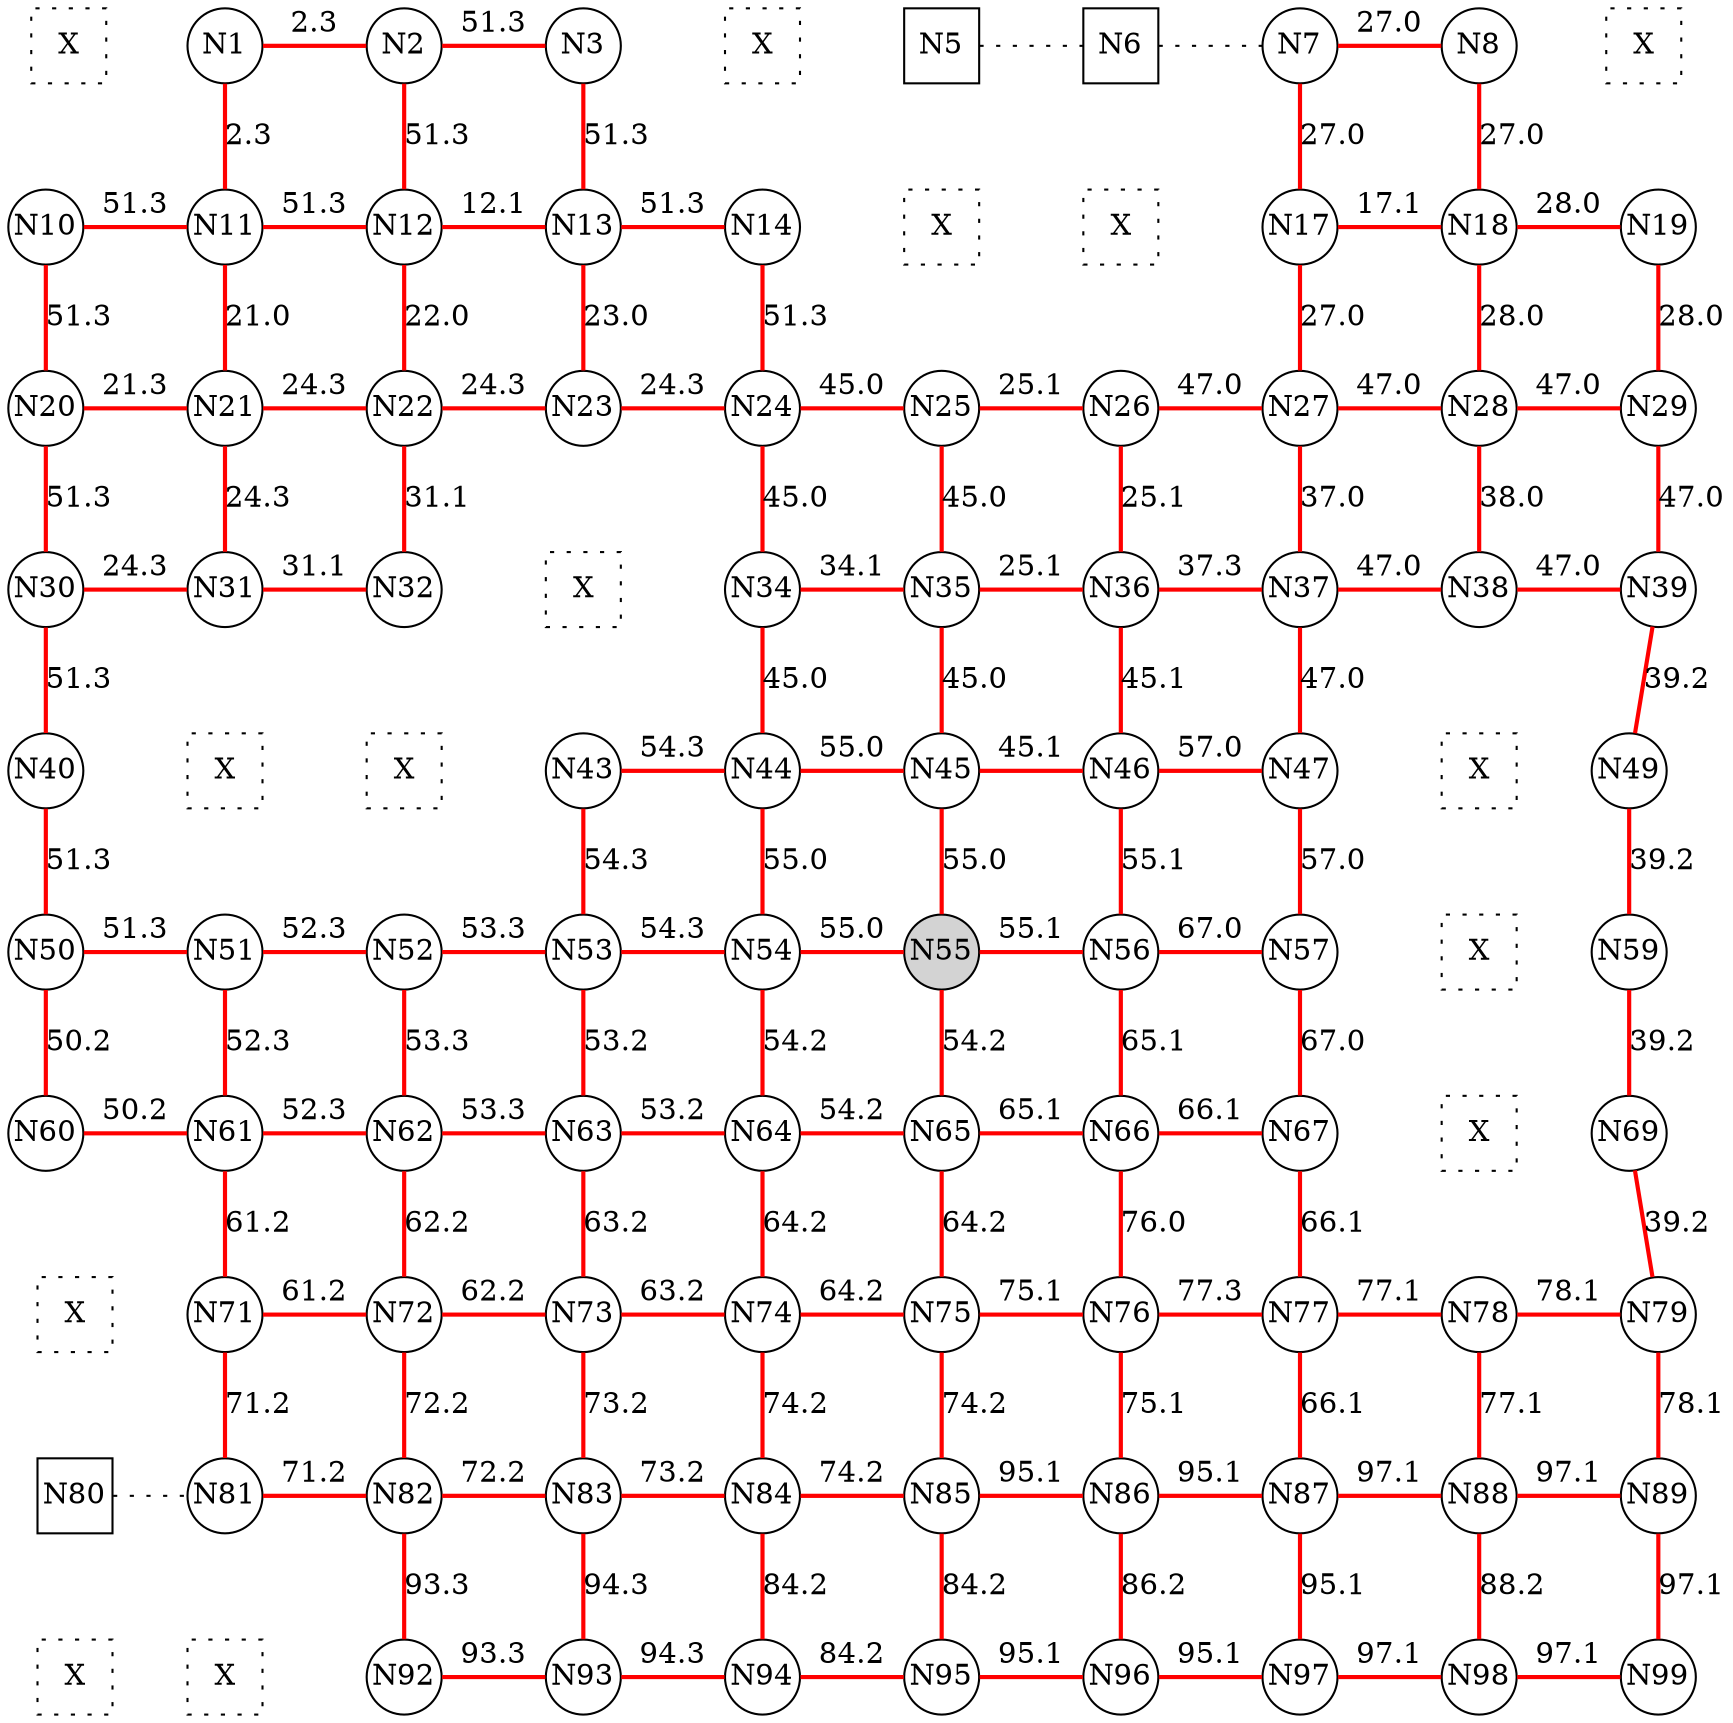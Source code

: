 
 digraph G { graph [layout=dot] 
 {rank=same; N0 [shape=square, style=dotted, fixedsize=true, label=X]; N1 [shape=circle, fixedsize=true]; N2 [shape=circle, fixedsize=true]; N3 [shape=circle, fixedsize=true]; N4 [shape=square, style=dotted, fixedsize=true, label=X]; N5 [shape=square, fixedsize=true]; N6 [shape=square, fixedsize=true]; N7 [shape=circle, fixedsize=true]; N8 [shape=circle, fixedsize=true]; N9 [shape=square, style=dotted, fixedsize=true, label=X];  }
 {rank=same; N10 [shape=circle, fixedsize=true]; N11 [shape=circle, fixedsize=true]; N12 [shape=circle, fixedsize=true]; N13 [shape=circle, fixedsize=true]; N14 [shape=circle, fixedsize=true]; N15 [shape=square, style=dotted, fixedsize=true, label=X]; N16 [shape=square, style=dotted, fixedsize=true, label=X]; N17 [shape=circle, fixedsize=true]; N18 [shape=circle, fixedsize=true]; N19 [shape=circle, fixedsize=true];  }
 {rank=same; N20 [shape=circle, fixedsize=true]; N21 [shape=circle, fixedsize=true]; N22 [shape=circle, fixedsize=true]; N23 [shape=circle, fixedsize=true]; N24 [shape=circle, fixedsize=true]; N25 [shape=circle, fixedsize=true]; N26 [shape=circle, fixedsize=true]; N27 [shape=circle, fixedsize=true]; N28 [shape=circle, fixedsize=true]; N29 [shape=circle, fixedsize=true];  }
 {rank=same; N30 [shape=circle, fixedsize=true]; N31 [shape=circle, fixedsize=true]; N32 [shape=circle, fixedsize=true]; N33 [shape=square, style=dotted, fixedsize=true, label=X]; N34 [shape=circle, fixedsize=true]; N35 [shape=circle, fixedsize=true]; N36 [shape=circle, fixedsize=true]; N37 [shape=circle, fixedsize=true]; N38 [shape=circle, fixedsize=true]; N39 [shape=circle, fixedsize=true];  }
 {rank=same; N40 [shape=circle, fixedsize=true]; N41 [shape=square, style=dotted, fixedsize=true, label=X]; N42 [shape=square, style=dotted, fixedsize=true, label=X]; N43 [shape=circle, fixedsize=true]; N44 [shape=circle, fixedsize=true]; N45 [shape=circle, fixedsize=true]; N46 [shape=circle, fixedsize=true]; N47 [shape=circle, fixedsize=true]; N48 [shape=square, style=dotted, fixedsize=true, label=X]; N49 [shape=circle, fixedsize=true];  }
 {rank=same; N50 [shape=circle, fixedsize=true]; N51 [shape=circle, fixedsize=true]; N52 [shape=circle, fixedsize=true]; N53 [shape=circle, fixedsize=true]; N54 [shape=circle, fixedsize=true]; N55 [shape=circle, style=filled, fixedsize=true]; N56 [shape=circle, fixedsize=true]; N57 [shape=circle, fixedsize=true]; N58 [shape=square, style=dotted, fixedsize=true, label=X]; N59 [shape=circle, fixedsize=true];  }
 {rank=same; N60 [shape=circle, fixedsize=true]; N61 [shape=circle, fixedsize=true]; N62 [shape=circle, fixedsize=true]; N63 [shape=circle, fixedsize=true]; N64 [shape=circle, fixedsize=true]; N65 [shape=circle, fixedsize=true]; N66 [shape=circle, fixedsize=true]; N67 [shape=circle, fixedsize=true]; N68 [shape=square, style=dotted, fixedsize=true, label=X]; N69 [shape=circle, fixedsize=true];  }
 {rank=same; N70 [shape=square, style=dotted, fixedsize=true, label=X]; N71 [shape=circle, fixedsize=true]; N72 [shape=circle, fixedsize=true]; N73 [shape=circle, fixedsize=true]; N74 [shape=circle, fixedsize=true]; N75 [shape=circle, fixedsize=true]; N76 [shape=circle, fixedsize=true]; N77 [shape=circle, fixedsize=true]; N78 [shape=circle, fixedsize=true]; N79 [shape=circle, fixedsize=true];  }
 {rank=same; N80 [shape=square, fixedsize=true]; N81 [shape=circle, fixedsize=true]; N82 [shape=circle, fixedsize=true]; N83 [shape=circle, fixedsize=true]; N84 [shape=circle, fixedsize=true]; N85 [shape=circle, fixedsize=true]; N86 [shape=circle, fixedsize=true]; N87 [shape=circle, fixedsize=true]; N88 [shape=circle, fixedsize=true]; N89 [shape=circle, fixedsize=true];  }
 {rank=same; N90 [shape=square, style=dotted, fixedsize=true, label=X]; N91 [shape=square, style=dotted, fixedsize=true, label=X]; N92 [shape=circle, fixedsize=true]; N93 [shape=circle, fixedsize=true]; N94 [shape=circle, fixedsize=true]; N95 [shape=circle, fixedsize=true]; N96 [shape=circle, fixedsize=true]; N97 [shape=circle, fixedsize=true]; N98 [shape=circle, fixedsize=true]; N99 [shape=circle, fixedsize=true];  }
N0->N1 [dir=none, style=invis, label=" "]
N1->N2 [dir=none, color=red, style=bold, label="2.3"]
N2->N3 [dir=none, color=red, style=bold, label="51.3"]
N3->N4 [dir=none, style=invis, label=" "]
N4->N5 [dir=none, style=invis, label=" "]
N5->N6 [dir=none, style=dotted, label=""]
N6->N7 [dir=none, style=dotted, label=""]
N7->N8 [dir=none, color=red, style=bold, label="27.0"]
N8->N9 [dir=none, style=invis, label=" "]
N10->N11 [dir=none, color=red, style=bold, label="51.3"]
N11->N12 [dir=none, color=red, style=bold, label="51.3"]
N12->N13 [dir=none, color=red, style=bold, label="12.1"]
N13->N14 [dir=none, color=red, style=bold, label="51.3"]
N14->N15 [dir=none, style=invis, label=" "]
N15->N16 [dir=none, style=invis, label=" "]
N16->N17 [dir=none, style=invis, label=" "]
N17->N18 [dir=none, color=red, style=bold, label="17.1"]
N18->N19 [dir=none, color=red, style=bold, label="28.0"]
N20->N21 [dir=none, color=red, style=bold, label="21.3"]
N21->N22 [dir=none, color=red, style=bold, label="24.3"]
N22->N23 [dir=none, color=red, style=bold, label="24.3"]
N23->N24 [dir=none, color=red, style=bold, label="24.3"]
N24->N25 [dir=none, color=red, style=bold, label="45.0"]
N25->N26 [dir=none, color=red, style=bold, label="25.1"]
N26->N27 [dir=none, color=red, style=bold, label="47.0"]
N27->N28 [dir=none, color=red, style=bold, label="47.0"]
N28->N29 [dir=none, color=red, style=bold, label="47.0"]
N30->N31 [dir=none, color=red, style=bold, label="24.3"]
N31->N32 [dir=none, color=red, style=bold, label="31.1"]
N32->N33 [dir=none, style=invis, label=" "]
N33->N34 [dir=none, style=invis, label=" "]
N34->N35 [dir=none, color=red, style=bold, label="34.1"]
N35->N36 [dir=none, color=red, style=bold, label="25.1"]
N36->N37 [dir=none, color=red, style=bold, label="37.3"]
N37->N38 [dir=none, color=red, style=bold, label="47.0"]
N38->N39 [dir=none, color=red, style=bold, label="47.0"]
N40->N41 [dir=none, style=invis, label=" "]
N41->N42 [dir=none, style=invis, label=" "]
N42->N43 [dir=none, style=invis, label=" "]
N43->N44 [dir=none, color=red, style=bold, label="54.3"]
N44->N45 [dir=none, color=red, style=bold, label="55.0"]
N45->N46 [dir=none, color=red, style=bold, label="45.1"]
N46->N47 [dir=none, color=red, style=bold, label="57.0"]
N47->N48 [dir=none, style=invis, label=" "]
N48->N49 [dir=none, style=invis, label=" "]
N50->N51 [dir=none, color=red, style=bold, label="51.3"]
N51->N52 [dir=none, color=red, style=bold, label="52.3"]
N52->N53 [dir=none, color=red, style=bold, label="53.3"]
N53->N54 [dir=none, color=red, style=bold, label="54.3"]
N54->N55 [dir=none, color=red, style=bold, label="55.0"]
N55->N56 [dir=none, color=red, style=bold, label="55.1"]
N56->N57 [dir=none, color=red, style=bold, label="67.0"]
N57->N58 [dir=none, style=invis, label=" "]
N58->N59 [dir=none, style=invis, label=" "]
N60->N61 [dir=none, color=red, style=bold, label="50.2"]
N61->N62 [dir=none, color=red, style=bold, label="52.3"]
N62->N63 [dir=none, color=red, style=bold, label="53.3"]
N63->N64 [dir=none, color=red, style=bold, label="53.2"]
N64->N65 [dir=none, color=red, style=bold, label="54.2"]
N65->N66 [dir=none, color=red, style=bold, label="65.1"]
N66->N67 [dir=none, color=red, style=bold, label="66.1"]
N67->N68 [dir=none, style=invis, label=" "]
N68->N69 [dir=none, style=invis, label=" "]
N70->N71 [dir=none, style=invis, label=" "]
N71->N72 [dir=none, color=red, style=bold, label="61.2"]
N72->N73 [dir=none, color=red, style=bold, label="62.2"]
N73->N74 [dir=none, color=red, style=bold, label="63.2"]
N74->N75 [dir=none, color=red, style=bold, label="64.2"]
N75->N76 [dir=none, color=red, style=bold, label="75.1"]
N76->N77 [dir=none, color=red, style=bold, label="77.3"]
N77->N78 [dir=none, color=red, style=bold, label="77.1"]
N78->N79 [dir=none, color=red, style=bold, label="78.1"]
N80->N81 [dir=none, style=dotted, label=""]
N81->N82 [dir=none, color=red, style=bold, label="71.2"]
N82->N83 [dir=none, color=red, style=bold, label="72.2"]
N83->N84 [dir=none, color=red, style=bold, label="73.2"]
N84->N85 [dir=none, color=red, style=bold, label="74.2"]
N85->N86 [dir=none, color=red, style=bold, label="95.1"]
N86->N87 [dir=none, color=red, style=bold, label="95.1"]
N87->N88 [dir=none, color=red, style=bold, label="97.1"]
N88->N89 [dir=none, color=red, style=bold, label="97.1"]
N90->N91 [dir=none, style=invis, label=" "]
N91->N92 [dir=none, style=invis, label=" "]
N92->N93 [dir=none, color=red, style=bold, label="93.3"]
N93->N94 [dir=none, color=red, style=bold, label="94.3"]
N94->N95 [dir=none, color=red, style=bold, label="84.2"]
N95->N96 [dir=none, color=red, style=bold, label="95.1"]
N96->N97 [dir=none, color=red, style=bold, label="95.1"]
N97->N98 [dir=none, color=red, style=bold, label="97.1"]
N98->N99 [dir=none, color=red, style=bold, label="97.1"]
N0->N10 [dir=none, style=invis, label=" "]
N10->N20 [dir=none, color=red, style=bold, label="51.3"]
N20->N30 [dir=none, color=red, style=bold, label="51.3"]
N30->N40 [dir=none, color=red, style=bold, label="51.3"]
N40->N50 [dir=none, color=red, style=bold, label="51.3"]
N50->N60 [dir=none, color=red, style=bold, label="50.2"]
N60->N70 [dir=none, style=invis, label=" "]
N70->N80 [dir=none, style=invis, label=" "]
N80->N90 [dir=none, style=invis, label=" "]
N1->N11 [dir=none, color=red, style=bold, label="2.3"]
N11->N21 [dir=none, color=red, style=bold, label="21.0"]
N21->N31 [dir=none, color=red, style=bold, label="24.3"]
N31->N41 [dir=none, style=invis, label=" "]
N41->N51 [dir=none, style=invis, label=" "]
N51->N61 [dir=none, color=red, style=bold, label="52.3"]
N61->N71 [dir=none, color=red, style=bold, label="61.2"]
N71->N81 [dir=none, color=red, style=bold, label="71.2"]
N81->N91 [dir=none, style=invis, label=" "]
N2->N12 [dir=none, color=red, style=bold, label="51.3"]
N12->N22 [dir=none, color=red, style=bold, label="22.0"]
N22->N32 [dir=none, color=red, style=bold, label="31.1"]
N32->N42 [dir=none, style=invis, label=" "]
N42->N52 [dir=none, style=invis, label=" "]
N52->N62 [dir=none, color=red, style=bold, label="53.3"]
N62->N72 [dir=none, color=red, style=bold, label="62.2"]
N72->N82 [dir=none, color=red, style=bold, label="72.2"]
N82->N92 [dir=none, color=red, style=bold, label="93.3"]
N3->N13 [dir=none, color=red, style=bold, label="51.3"]
N13->N23 [dir=none, color=red, style=bold, label="23.0"]
N23->N33 [dir=none, style=invis, label=" "]
N33->N43 [dir=none, style=invis, label=" "]
N43->N53 [dir=none, color=red, style=bold, label="54.3"]
N53->N63 [dir=none, color=red, style=bold, label="53.2"]
N63->N73 [dir=none, color=red, style=bold, label="63.2"]
N73->N83 [dir=none, color=red, style=bold, label="73.2"]
N83->N93 [dir=none, color=red, style=bold, label="94.3"]
N4->N14 [dir=none, style=invis, label=" "]
N14->N24 [dir=none, color=red, style=bold, label="51.3"]
N24->N34 [dir=none, color=red, style=bold, label="45.0"]
N34->N44 [dir=none, color=red, style=bold, label="45.0"]
N44->N54 [dir=none, color=red, style=bold, label="55.0"]
N54->N64 [dir=none, color=red, style=bold, label="54.2"]
N64->N74 [dir=none, color=red, style=bold, label="64.2"]
N74->N84 [dir=none, color=red, style=bold, label="74.2"]
N84->N94 [dir=none, color=red, style=bold, label="84.2"]
N5->N15 [dir=none, style=invis, label=" "]
N15->N25 [dir=none, style=invis, label=" "]
N25->N35 [dir=none, color=red, style=bold, label="45.0"]
N35->N45 [dir=none, color=red, style=bold, label="45.0"]
N45->N55 [dir=none, color=red, style=bold, label="55.0"]
N55->N65 [dir=none, color=red, style=bold, label="54.2"]
N65->N75 [dir=none, color=red, style=bold, label="64.2"]
N75->N85 [dir=none, color=red, style=bold, label="74.2"]
N85->N95 [dir=none, color=red, style=bold, label="84.2"]
N6->N16 [dir=none, style=invis, label=" "]
N16->N26 [dir=none, style=invis, label=" "]
N26->N36 [dir=none, color=red, style=bold, label="25.1"]
N36->N46 [dir=none, color=red, style=bold, label="45.1"]
N46->N56 [dir=none, color=red, style=bold, label="55.1"]
N56->N66 [dir=none, color=red, style=bold, label="65.1"]
N66->N76 [dir=none, color=red, style=bold, label="76.0"]
N76->N86 [dir=none, color=red, style=bold, label="75.1"]
N86->N96 [dir=none, color=red, style=bold, label="86.2"]
N7->N17 [dir=none, color=red, style=bold, label="27.0"]
N17->N27 [dir=none, color=red, style=bold, label="27.0"]
N27->N37 [dir=none, color=red, style=bold, label="37.0"]
N37->N47 [dir=none, color=red, style=bold, label="47.0"]
N47->N57 [dir=none, color=red, style=bold, label="57.0"]
N57->N67 [dir=none, color=red, style=bold, label="67.0"]
N67->N77 [dir=none, color=red, style=bold, label="66.1"]
N77->N87 [dir=none, color=red, style=bold, label="66.1"]
N87->N97 [dir=none, color=red, style=bold, label="95.1"]
N8->N18 [dir=none, color=red, style=bold, label="27.0"]
N18->N28 [dir=none, color=red, style=bold, label="28.0"]
N28->N38 [dir=none, color=red, style=bold, label="38.0"]
N38->N48 [dir=none, style=invis, label=" "]
N48->N58 [dir=none, style=invis, label=" "]
N58->N68 [dir=none, style=invis, label=" "]
N68->N78 [dir=none, style=invis, label=" "]
N78->N88 [dir=none, color=red, style=bold, label="77.1"]
N88->N98 [dir=none, color=red, style=bold, label="88.2"]
N9->N19 [dir=none, style=invis, label=" "]
N19->N29 [dir=none, color=red, style=bold, label="28.0"]
N29->N39 [dir=none, color=red, style=bold, label="47.0"]
N39->N49 [dir=none, color=red, style=bold, label="39.2"]
N49->N59 [dir=none, color=red, style=bold, label="39.2"]
N59->N69 [dir=none, color=red, style=bold, label="39.2"]
N69->N79 [dir=none, color=red, style=bold, label="39.2"]
N79->N89 [dir=none, color=red, style=bold, label="78.1"]
N89->N99 [dir=none, color=red, style=bold, label="97.1"]
 }